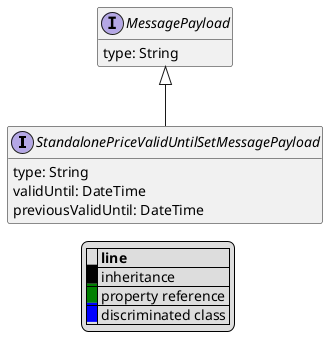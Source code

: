 @startuml

hide empty fields
hide empty methods
legend
|= |= line |
|<back:black>   </back>| inheritance |
|<back:green>   </back>| property reference |
|<back:blue>   </back>| discriminated class |
endlegend
interface StandalonePriceValidUntilSetMessagePayload [[StandalonePriceValidUntilSetMessagePayload.svg]] extends MessagePayload {
    type: String
    validUntil: DateTime
    previousValidUntil: DateTime
}
interface MessagePayload [[MessagePayload.svg]]  {
    type: String
}





@enduml
